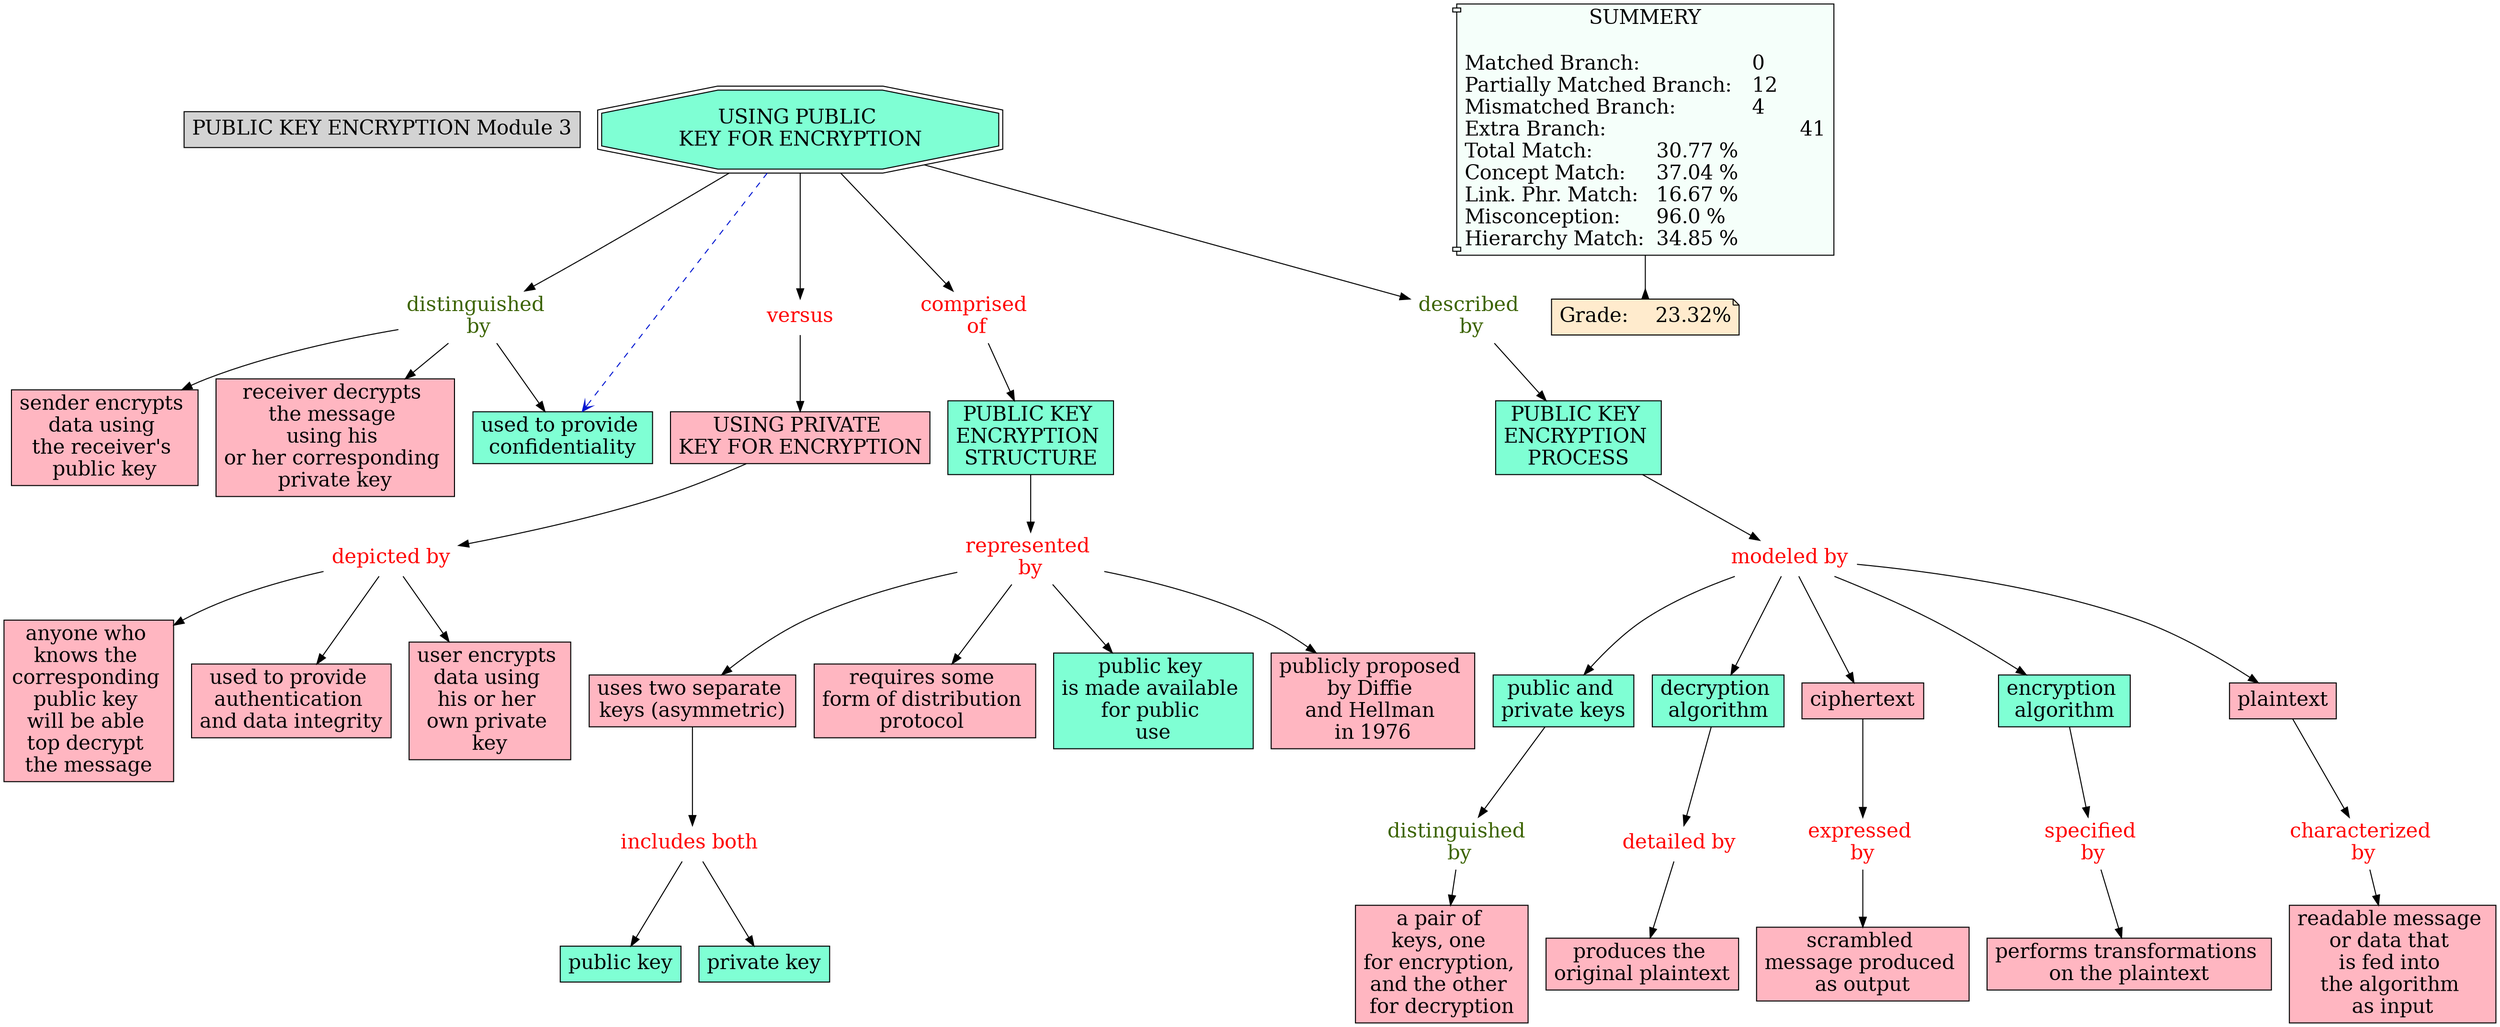 // The Round Table
digraph {
	"1S3ZPR0D2-589034-RWB" [label="PUBLIC KEY ENCRYPTION Module 3" Gsplines=true fontsize=20 shape=rect style=filled]
	"1S46TBHLT-ZN6BH1-515" [label="modeled by
" Gsplines=true fontcolor=red fontsize=20 shape=none]
	"1S46RJCZ2-16H0P69-329" [label="public and 
private keys
" Gsplines=true fillcolor=aquamarine fontsize=20 shape=rect style=filled]
	"1S46TBHLT-ZN6BH1-515" -> "1S46RJCZ2-16H0P69-329" [constraint=true]
	"1S46T3X2D-16MD3FV-4SG" [label="distinguished 
by" Gsplines=true fontcolor="#3B6300" fontsize=20 shape=none]
	"1S46S0C12-1HSHC1D-3S6" [label="sender encrypts 
data using 
the receiver's 
public key
" Gsplines=true fillcolor="#FFB6C1" fontsize=20 shape=rect style=filled]
	"1S46T3X2D-16MD3FV-4SG" -> "1S46S0C12-1HSHC1D-3S6" [constraint=true]
	"1S46T3X2D-16MD3FV-4SG" [label="distinguished 
by" Gsplines=true fontcolor="#3B6300" fontsize=20 shape=none]
	"1S46S0HZ2-27CXFC7-3SB" [label="receiver decrypts 
the message 
using his 
or her corresponding 
private key
" Gsplines=true fillcolor="#FFB6C1" fontsize=20 shape=rect style=filled]
	"1S46T3X2D-16MD3FV-4SG" -> "1S46S0HZ2-27CXFC7-3SB" [constraint=true]
	"1S46TB8NB-280LXHV-50W" [label="represented 
by" Gsplines=true fontcolor=red fontsize=20 shape=none]
	"1S46RGTZH-55WDLS-2WV" [label="uses two separate 
keys (asymmetric)
" Gsplines=true fillcolor="#FFB6C1" fontsize=20 shape=rect style=filled]
	"1S46TB8NB-280LXHV-50W" -> "1S46RGTZH-55WDLS-2WV" [constraint=true]
	"1S46TB8NB-280LXHV-50W" [label="represented 
by" Gsplines=true fontcolor=red fontsize=20 shape=none]
	"1S46RH6P7-151ZRZF-2X4" [label="requires some 
form of distribution 
protocol " Gsplines=true fillcolor="#FFB6C1" fontsize=20 shape=rect style=filled]
	"1S46TB8NB-280LXHV-50W" -> "1S46RH6P7-151ZRZF-2X4" [constraint=true]
	"1S46RR1DP-37JD6K-368" [label="USING PUBLIC 
KEY FOR ENCRYPTION
" Gsplines=true fillcolor=aquamarine fontsize=20 shape=doubleoctagon style=filled]
	"1S46T7JDK-1B68QK8-4WZ" [label=versus Gsplines=true fontcolor=red fontsize=20 shape=none]
	"1S46RR1DP-37JD6K-368" -> "1S46T7JDK-1B68QK8-4WZ" [constraint=true]
	"1S46V3P7W-268G04-6DT" [label="specified 
by" Gsplines=true fontcolor=red fontsize=20 shape=none]
	"1S46RK5NJ-19DPR6Q-32P" [label="performs transformations 
on the plaintext
" Gsplines=true fillcolor="#FFB6C1" fontsize=20 shape=rect style=filled]
	"1S46V3P7W-268G04-6DT" -> "1S46RK5NJ-19DPR6Q-32P" [constraint=true]
	"1S46TB8NB-280LXHV-50W" [label="represented 
by" Gsplines=true fontcolor=red fontsize=20 shape=none]
	"1S46RGBBW-DGZTPG-2WB" [label="public key 
is made available 
for public 
use" Gsplines=true fillcolor=aquamarine fontsize=20 shape=rect style=filled]
	"1S46TB8NB-280LXHV-50W" -> "1S46RGBBW-DGZTPG-2WB" [constraint=true]
	"1S46TBHLT-ZN6BH1-515" [label="modeled by
" Gsplines=true fontcolor=red fontsize=20 shape=none]
	"1S46VC21Q-10472PR-6RL" [label="decryption 
algorithm" Gsplines=true fillcolor=aquamarine fontsize=20 shape=rect style=filled]
	"1S46TBHLT-ZN6BH1-515" -> "1S46VC21Q-10472PR-6RL" [constraint=true]
	"1S46T3X2D-16MD3FV-4SG" [label="distinguished 
by" Gsplines=true fontcolor="#3B6300" fontsize=20 shape=none]
	"1S46S0LH3-5B2H9W-3SG" [label="used to provide 
confidentiality" Gsplines=true fillcolor=aquamarine fontsize=20 shape=rect style=filled]
	"1S46T3X2D-16MD3FV-4SG" -> "1S46S0LH3-5B2H9W-3SG" [constraint=true]
	"1S46RR1DP-37JD6K-368" [label="USING PUBLIC 
KEY FOR ENCRYPTION
" Gsplines=true fillcolor=aquamarine fontsize=20 shape=doubleoctagon style=filled]
	"1S46T2J51-WMBNBX-4QY" [label="comprised 
of" Gsplines=true fontcolor=red fontsize=20 shape=none]
	"1S46RR1DP-37JD6K-368" -> "1S46T2J51-WMBNBX-4QY" [constraint=true]
	"1S46V3TF4-14XHPF3-6F3" [label="distinguished 
by" Gsplines=true fontcolor="#3B6300" fontsize=20 shape=none]
	"1S46RKF00-1QXXR1-32Y" [label="a pair of 
keys, one 
for encryption, 
and the other 
for decryption
" Gsplines=true fillcolor="#FFB6C1" fontsize=20 shape=rect style=filled]
	"1S46V3TF4-14XHPF3-6F3" -> "1S46RKF00-1QXXR1-32Y" [constraint=true]
	"1S46T2YYM-16SWSN5-4RN" [label="described 
by" Gsplines=true fontcolor="#3B6300" fontsize=20 shape=none]
	"1S46RHPJM-ZW9N7Y-31J" [label="PUBLIC KEY 
ENCRYPTION 
PROCESS" Gsplines=true fillcolor=aquamarine fontsize=20 shape=rect style=filled]
	"1S46T2YYM-16SWSN5-4RN" -> "1S46RHPJM-ZW9N7Y-31J" [constraint=true]
	"1S46T2J51-WMBNBX-4QY" [label="comprised 
of" Gsplines=true fontcolor=red fontsize=20 shape=none]
	"1S46RG77R-133564Y-2W6" [label="PUBLIC KEY 
ENCRYPTION 
STRUCTURE" Gsplines=true fillcolor=aquamarine fontsize=20 shape=rect style=filled]
	"1S46T2J51-WMBNBX-4QY" -> "1S46RG77R-133564Y-2W6" [constraint=true]
	"1S46RG77R-133564Y-2W6" [label="PUBLIC KEY 
ENCRYPTION 
STRUCTURE" Gsplines=true fillcolor=aquamarine fontsize=20 shape=rect style=filled]
	"1S46TB8NB-280LXHV-50W" [label="represented 
by" Gsplines=true fontcolor=red fontsize=20 shape=none]
	"1S46RG77R-133564Y-2W6" -> "1S46TB8NB-280LXHV-50W" [constraint=true]
	"1S46TB3CZ-25RPQB7-50L" [label="depicted by
" Gsplines=true fontcolor=red fontsize=20 shape=none]
	"1S46T8LYZ-WVZ9KX-4YZ" [label="anyone who 
knows the 
corresponding 
public key 
will be able 
top decrypt 
the message
" Gsplines=true fillcolor="#FFB6C1" fontsize=20 shape=rect style=filled]
	"1S46TB3CZ-25RPQB7-50L" -> "1S46T8LYZ-WVZ9KX-4YZ" [constraint=true]
	"1S46V3XYJ-JRVQCC-6FD" [label="expressed 
by" Gsplines=true fontcolor=red fontsize=20 shape=none]
	"1S46RKB2V-XHB22D-32T" [label="scrambled 
message produced 
as output" Gsplines=true fillcolor="#FFB6C1" fontsize=20 shape=rect style=filled]
	"1S46V3XYJ-JRVQCC-6FD" -> "1S46RKB2V-XHB22D-32T" [constraint=true]
	"1S46TYQQ1-278LBV9-672" [label="includes both 
" Gsplines=true fontcolor=red fontsize=20 shape=none]
	"1S46TZJ6S-K92RKQ-68G" [label="public key
" Gsplines=true fillcolor=aquamarine fontsize=20 shape=rect style=filled]
	"1S46TYQQ1-278LBV9-672" -> "1S46TZJ6S-K92RKQ-68G" [constraint=true]
	"1S46T6SDQ-5NYBV9-4VM" [label="USING PRIVATE 
KEY FOR ENCRYPTION
" Gsplines=true fillcolor="#FFB6C1" fontsize=20 shape=rect style=filled]
	"1S46TB3CZ-25RPQB7-50L" [label="depicted by
" Gsplines=true fontcolor=red fontsize=20 shape=none]
	"1S46T6SDQ-5NYBV9-4VM" -> "1S46TB3CZ-25RPQB7-50L" [constraint=true]
	"1S46TB8NB-280LXHV-50W" [label="represented 
by" Gsplines=true fontcolor=red fontsize=20 shape=none]
	"1S46RG4LQ-26H9X2J-2W2" [label="publicly proposed 
by Diffie 
and Hellman 
in 1976" Gsplines=true fillcolor="#FFB6C1" fontsize=20 shape=rect style=filled]
	"1S46TB8NB-280LXHV-50W" -> "1S46RG4LQ-26H9X2J-2W2" [constraint=true]
	"1S46TB3CZ-25RPQB7-50L" [label="depicted by
" Gsplines=true fontcolor=red fontsize=20 shape=none]
	"1S46T8SLR-21DM1DQ-4ZG" [label="used to provide 
authentication 
and data integrity
" Gsplines=true fillcolor="#FFB6C1" fontsize=20 shape=rect style=filled]
	"1S46TB3CZ-25RPQB7-50L" -> "1S46T8SLR-21DM1DQ-4ZG" [constraint=true]
	"1S46RJ7QJ-N0831G-325" [label=ciphertext Gsplines=true fillcolor="#FFB6C1" fontsize=20 shape=rect style=filled]
	"1S46V3XYJ-JRVQCC-6FD" [label="expressed 
by" Gsplines=true fontcolor=red fontsize=20 shape=none]
	"1S46RJ7QJ-N0831G-325" -> "1S46V3XYJ-JRVQCC-6FD" [constraint=true]
	"1S46TBHLT-ZN6BH1-515" [label="modeled by
" Gsplines=true fontcolor=red fontsize=20 shape=none]
	"1S46RJ5F1-17FPVS7-321" [label="encryption 
algorithm" Gsplines=true fillcolor=aquamarine fontsize=20 shape=rect style=filled]
	"1S46TBHLT-ZN6BH1-515" -> "1S46RJ5F1-17FPVS7-321" [constraint=true]
	"1S46TYQQ1-278LBV9-672" [label="includes both 
" Gsplines=true fontcolor=red fontsize=20 shape=none]
	"1S46TYQPY-M8DHPG-66Z" [label="private key
" Gsplines=true fillcolor=aquamarine fontsize=20 shape=rect style=filled]
	"1S46TYQQ1-278LBV9-672" -> "1S46TYQPY-M8DHPG-66Z" [constraint=true]
	"1S46RGTZH-55WDLS-2WV" [label="uses two separate 
keys (asymmetric)
" Gsplines=true fillcolor="#FFB6C1" fontsize=20 shape=rect style=filled]
	"1S46TYQQ1-278LBV9-672" [label="includes both 
" Gsplines=true fontcolor=red fontsize=20 shape=none]
	"1S46RGTZH-55WDLS-2WV" -> "1S46TYQQ1-278LBV9-672" [constraint=true]
	"1S46TB3CZ-25RPQB7-50L" [label="depicted by
" Gsplines=true fontcolor=red fontsize=20 shape=none]
	"1S46T8482-1HHSCVC-4Y1" [label="user encrypts 
data using 
his or her 
own private 
key" Gsplines=true fillcolor="#FFB6C1" fontsize=20 shape=rect style=filled]
	"1S46TB3CZ-25RPQB7-50L" -> "1S46T8482-1HHSCVC-4Y1" [constraint=true]
	"1S46TBHLT-ZN6BH1-515" [label="modeled by
" Gsplines=true fontcolor=red fontsize=20 shape=none]
	"1S46RWDJT-K8SDQ5-3LZ" [label=plaintext Gsplines=true fillcolor="#FFB6C1" fontsize=20 shape=rect style=filled]
	"1S46TBHLT-ZN6BH1-515" -> "1S46RWDJT-K8SDQ5-3LZ" [constraint=true]
	"1S46RJ5F1-17FPVS7-321" [label="encryption 
algorithm" Gsplines=true fillcolor=aquamarine fontsize=20 shape=rect style=filled]
	"1S46V3P7W-268G04-6DT" [label="specified 
by" Gsplines=true fontcolor=red fontsize=20 shape=none]
	"1S46RJ5F1-17FPVS7-321" -> "1S46V3P7W-268G04-6DT" [constraint=true]
	"1S46RJCZ2-16H0P69-329" [label="public and 
private keys
" Gsplines=true fillcolor=aquamarine fontsize=20 shape=rect style=filled]
	"1S46V3TF4-14XHPF3-6F3" [label="distinguished 
by" Gsplines=true fontcolor="#3B6300" fontsize=20 shape=none]
	"1S46RJCZ2-16H0P69-329" -> "1S46V3TF4-14XHPF3-6F3" [constraint=true]
	"1S46RHPJM-ZW9N7Y-31J" [label="PUBLIC KEY 
ENCRYPTION 
PROCESS" Gsplines=true fillcolor=aquamarine fontsize=20 shape=rect style=filled]
	"1S46TBHLT-ZN6BH1-515" [label="modeled by
" Gsplines=true fontcolor=red fontsize=20 shape=none]
	"1S46RHPJM-ZW9N7Y-31J" -> "1S46TBHLT-ZN6BH1-515" [constraint=true]
	"1S46V3K7N-WR8MKR-6DJ" [label="characterized 
by" Gsplines=true fontcolor=red fontsize=20 shape=none]
	"1S46RYSLZ-RFVCMX-3P9" [label="readable message 
or data that 
is fed into 
the algorithm 
as input" Gsplines=true fillcolor="#FFB6C1" fontsize=20 shape=rect style=filled]
	"1S46V3K7N-WR8MKR-6DJ" -> "1S46RYSLZ-RFVCMX-3P9" [constraint=true]
	"1S46RR1DP-37JD6K-368" [label="USING PUBLIC 
KEY FOR ENCRYPTION
" Gsplines=true fillcolor=aquamarine fontsize=20 shape=doubleoctagon style=filled]
	"1S46T2YYM-16SWSN5-4RN" [label="described 
by" Gsplines=true fontcolor="#3B6300" fontsize=20 shape=none]
	"1S46RR1DP-37JD6K-368" -> "1S46T2YYM-16SWSN5-4RN" [constraint=true]
	"1S46TBHLT-ZN6BH1-515" [label="modeled by
" Gsplines=true fontcolor=red fontsize=20 shape=none]
	"1S46RJ7QJ-N0831G-325" [label=ciphertext Gsplines=true fillcolor="#FFB6C1" fontsize=20 shape=rect style=filled]
	"1S46TBHLT-ZN6BH1-515" -> "1S46RJ7QJ-N0831G-325" [constraint=true]
	"1S46VCZWC-M8R7HM-6T0" [label="detailed by
" Gsplines=true fontcolor=red fontsize=20 shape=none]
	"1S46VCFMF-21MMRZR-6S5" [label="produces the 
original plaintext
" Gsplines=true fillcolor="#FFB6C1" fontsize=20 shape=rect style=filled]
	"1S46VCZWC-M8R7HM-6T0" -> "1S46VCFMF-21MMRZR-6S5" [constraint=true]
	"1S46RR1DP-37JD6K-368" [label="USING PUBLIC 
KEY FOR ENCRYPTION
" Gsplines=true fillcolor=aquamarine fontsize=20 shape=doubleoctagon style=filled]
	"1S46T3X2D-16MD3FV-4SG" [label="distinguished 
by" Gsplines=true fontcolor="#3B6300" fontsize=20 shape=none]
	"1S46RR1DP-37JD6K-368" -> "1S46T3X2D-16MD3FV-4SG" [constraint=true]
	"1S46RWDJT-K8SDQ5-3LZ" [label=plaintext Gsplines=true fillcolor="#FFB6C1" fontsize=20 shape=rect style=filled]
	"1S46V3K7N-WR8MKR-6DJ" [label="characterized 
by" Gsplines=true fontcolor=red fontsize=20 shape=none]
	"1S46RWDJT-K8SDQ5-3LZ" -> "1S46V3K7N-WR8MKR-6DJ" [constraint=true]
	"1S46T7JDK-1B68QK8-4WZ" [label=versus Gsplines=true fontcolor=red fontsize=20 shape=none]
	"1S46T6SDQ-5NYBV9-4VM" [label="USING PRIVATE 
KEY FOR ENCRYPTION
" Gsplines=true fillcolor="#FFB6C1" fontsize=20 shape=rect style=filled]
	"1S46T7JDK-1B68QK8-4WZ" -> "1S46T6SDQ-5NYBV9-4VM" [constraint=true]
	"1S46VC21Q-10472PR-6RL" [label="decryption 
algorithm" Gsplines=true fillcolor=aquamarine fontsize=20 shape=rect style=filled]
	"1S46VCZWC-M8R7HM-6T0" [label="detailed by
" Gsplines=true fontcolor=red fontsize=20 shape=none]
	"1S46VC21Q-10472PR-6RL" -> "1S46VCZWC-M8R7HM-6T0" [constraint=true]
	Stat [label="SUMMERY

Matched Branch:			0\lPartially Matched Branch:	12\lMismatched Branch:		4\lExtra Branch:				41\lTotal Match:		30.77 %\lConcept Match:	37.04 %\lLink. Phr. Match:	16.67 %\lMisconception:	96.0 %\lHierarchy Match:	34.85 %\l" Gsplines=true fillcolor="#F5FFFA" fontsize=20 shape=component style=filled]
	Grade [label="Grade:	23.32%" Gsplines=true fillcolor="#FFEBCD" fontsize=20 shape=note style=filled]
	Stat -> Grade [arrowhead=inv color=black constraint=true]
	"1S46RR1DP-37JD6K-368" -> "1S46S0LH3-5B2H9W-3SG" [arrowhead=open color="#0316D1" constraint=true style=dashed]
}
